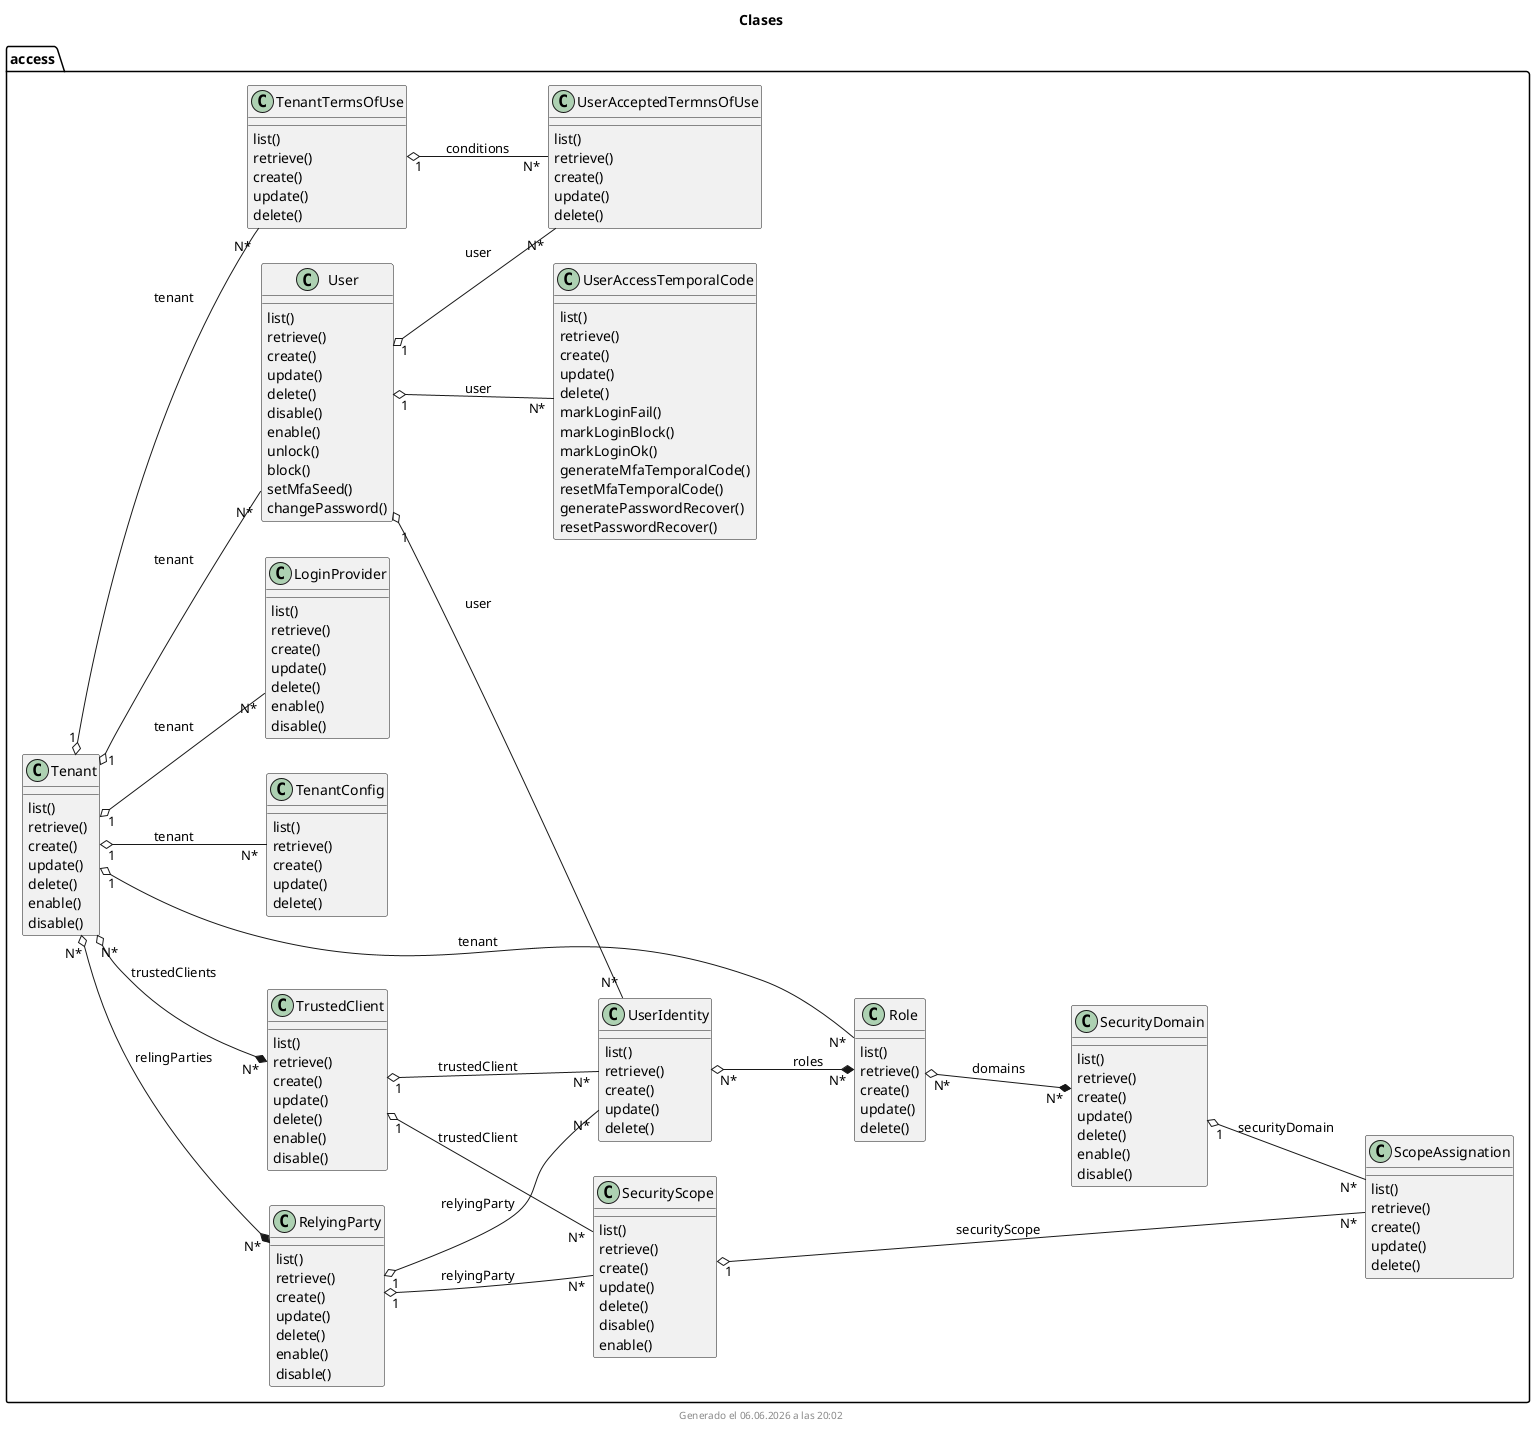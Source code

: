' @autogenerated
@startuml Clases
title Clases
left to right direction
class access.Role{
list()
retrieve()
create()
update()
delete()
}

class access.UserAccessTemporalCode{
list()
retrieve()
create()
update()
delete()
markLoginFail()
markLoginBlock()
markLoginOk()
generateMfaTemporalCode()
resetMfaTemporalCode()
generatePasswordRecover()
resetPasswordRecover()
}

class access.RelyingParty{
list()
retrieve()
create()
update()
delete()
enable()
disable()
}

class access.TrustedClient{
list()
retrieve()
create()
update()
delete()
enable()
disable()
}

class access.UserIdentity{
list()
retrieve()
create()
update()
delete()
}

class access.UserAcceptedTermnsOfUse{
list()
retrieve()
create()
update()
delete()
}

class access.TenantConfig{
list()
retrieve()
create()
update()
delete()
}

class access.SecurityDomain{
list()
retrieve()
create()
update()
delete()
enable()
disable()
}

class access.LoginProvider{
list()
retrieve()
create()
update()
delete()
enable()
disable()
}

class access.TenantTermsOfUse{
list()
retrieve()
create()
update()
delete()
}

class access.ScopeAssignation{
list()
retrieve()
create()
update()
delete()
}

class access.User{
list()
retrieve()
create()
update()
delete()
disable()
enable()
unlock()
block()
setMfaSeed()
changePassword()
}

class access.Tenant{
list()
retrieve()
create()
update()
delete()
enable()
disable()
}

class access.SecurityScope{
list()
retrieve()
create()
update()
delete()
disable()
enable()
}

access.Tenant "1"  o--  "N*" access.Role: tenant  
access.Role "N*"  o--*  "N*" access.SecurityDomain: domains
access.User "1"  o--  "N*" access.UserAccessTemporalCode: user  
access.User "1"  o--  "N*" access.UserIdentity: user  
access.RelyingParty "1"  o--  "N*" access.UserIdentity: relyingParty  
access.TrustedClient "1"  o--  "N*" access.UserIdentity: trustedClient  
access.UserIdentity "N*"  o--*  "N*" access.Role: roles
access.User "1"  o--  "N*" access.UserAcceptedTermnsOfUse: user  
access.TenantTermsOfUse "1"  o--  "N*" access.UserAcceptedTermnsOfUse: conditions  
access.Tenant "1"  o--  "N*" access.TenantConfig: tenant  
access.Tenant "1"  o--  "N*" access.LoginProvider: tenant  
access.Tenant "1"  o--  "N*" access.TenantTermsOfUse: tenant  
access.SecurityDomain "1"  o--  "N*" access.ScopeAssignation: securityDomain  
access.SecurityScope "1"  o--  "N*" access.ScopeAssignation: securityScope  
access.Tenant "1"  o--  "N*" access.User: tenant  
access.Tenant "N*"  o--*  "N*" access.TrustedClient: trustedClients
access.Tenant "N*"  o--*  "N*" access.RelyingParty: relingParties
access.TrustedClient "1"  o--  "N*" access.SecurityScope: trustedClient  
access.RelyingParty "1"  o--  "N*" access.SecurityScope: relyingParty  

footer Generado el %date("dd.MM.yyyy' a las 'HH:mm")
@enduml
